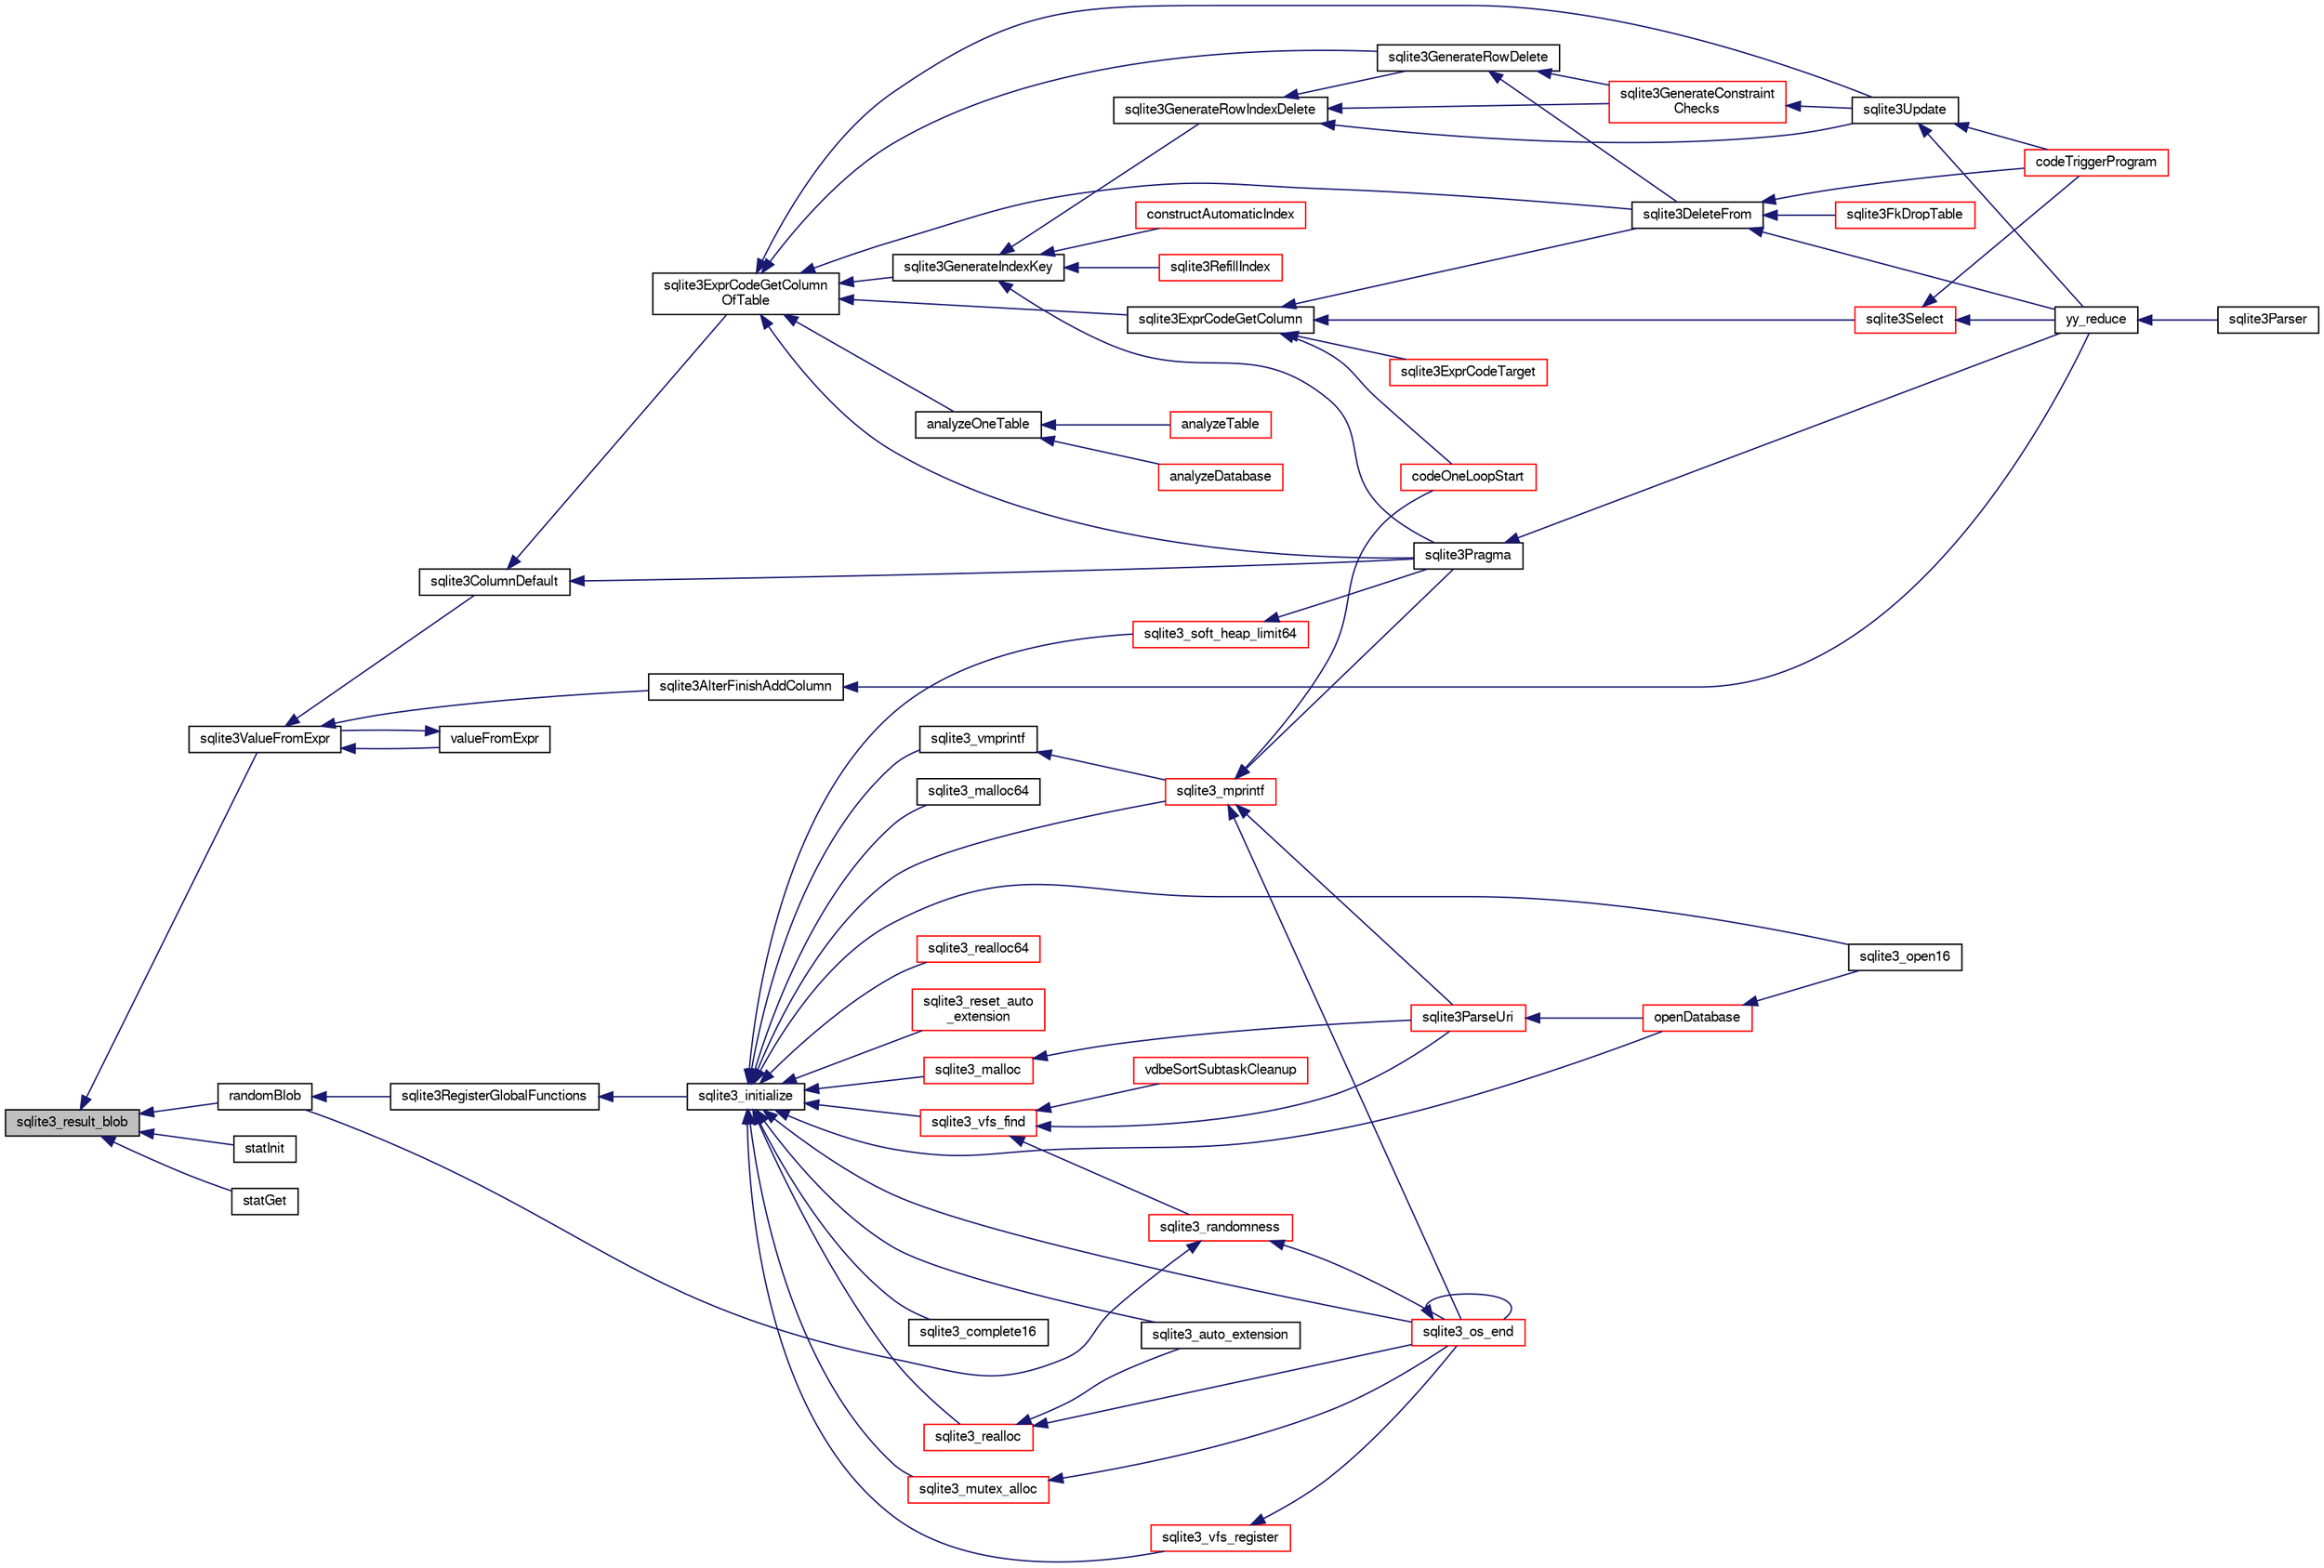 digraph "sqlite3_result_blob"
{
  edge [fontname="FreeSans",fontsize="10",labelfontname="FreeSans",labelfontsize="10"];
  node [fontname="FreeSans",fontsize="10",shape=record];
  rankdir="LR";
  Node64721 [label="sqlite3_result_blob",height=0.2,width=0.4,color="black", fillcolor="grey75", style="filled", fontcolor="black"];
  Node64721 -> Node64722 [dir="back",color="midnightblue",fontsize="10",style="solid",fontname="FreeSans"];
  Node64722 [label="sqlite3ValueFromExpr",height=0.2,width=0.4,color="black", fillcolor="white", style="filled",URL="$sqlite3_8c.html#af103c812684544760641a1cd4d9745df"];
  Node64722 -> Node64723 [dir="back",color="midnightblue",fontsize="10",style="solid",fontname="FreeSans"];
  Node64723 [label="valueFromExpr",height=0.2,width=0.4,color="black", fillcolor="white", style="filled",URL="$sqlite3_8c.html#a08f91b27c0189e8b5bcdea6537466b7c"];
  Node64723 -> Node64722 [dir="back",color="midnightblue",fontsize="10",style="solid",fontname="FreeSans"];
  Node64722 -> Node64724 [dir="back",color="midnightblue",fontsize="10",style="solid",fontname="FreeSans"];
  Node64724 [label="sqlite3AlterFinishAddColumn",height=0.2,width=0.4,color="black", fillcolor="white", style="filled",URL="$sqlite3_8c.html#a392e1e5be904b01216faae16a77c2c31"];
  Node64724 -> Node64725 [dir="back",color="midnightblue",fontsize="10",style="solid",fontname="FreeSans"];
  Node64725 [label="yy_reduce",height=0.2,width=0.4,color="black", fillcolor="white", style="filled",URL="$sqlite3_8c.html#a7c419a9b25711c666a9a2449ef377f14"];
  Node64725 -> Node64726 [dir="back",color="midnightblue",fontsize="10",style="solid",fontname="FreeSans"];
  Node64726 [label="sqlite3Parser",height=0.2,width=0.4,color="black", fillcolor="white", style="filled",URL="$sqlite3_8c.html#a0327d71a5fabe0b6a343d78a2602e72a"];
  Node64722 -> Node64727 [dir="back",color="midnightblue",fontsize="10",style="solid",fontname="FreeSans"];
  Node64727 [label="sqlite3ColumnDefault",height=0.2,width=0.4,color="black", fillcolor="white", style="filled",URL="$sqlite3_8c.html#a59f47949957801afdf53735549eacc7d"];
  Node64727 -> Node64728 [dir="back",color="midnightblue",fontsize="10",style="solid",fontname="FreeSans"];
  Node64728 [label="sqlite3ExprCodeGetColumn\lOfTable",height=0.2,width=0.4,color="black", fillcolor="white", style="filled",URL="$sqlite3_8c.html#aef676ae689397d0e050eb0a360c32315"];
  Node64728 -> Node64729 [dir="back",color="midnightblue",fontsize="10",style="solid",fontname="FreeSans"];
  Node64729 [label="sqlite3ExprCodeGetColumn",height=0.2,width=0.4,color="black", fillcolor="white", style="filled",URL="$sqlite3_8c.html#a053723da492b5bb45cb8df75c733155d"];
  Node64729 -> Node64730 [dir="back",color="midnightblue",fontsize="10",style="solid",fontname="FreeSans"];
  Node64730 [label="sqlite3ExprCodeTarget",height=0.2,width=0.4,color="red", fillcolor="white", style="filled",URL="$sqlite3_8c.html#a4f308397a0a3ed299ed31aaa1ae2a293"];
  Node64729 -> Node64749 [dir="back",color="midnightblue",fontsize="10",style="solid",fontname="FreeSans"];
  Node64749 [label="sqlite3DeleteFrom",height=0.2,width=0.4,color="black", fillcolor="white", style="filled",URL="$sqlite3_8c.html#ab9b4b45349188b49eabb23f94608a091"];
  Node64749 -> Node64750 [dir="back",color="midnightblue",fontsize="10",style="solid",fontname="FreeSans"];
  Node64750 [label="sqlite3FkDropTable",height=0.2,width=0.4,color="red", fillcolor="white", style="filled",URL="$sqlite3_8c.html#a1218c6fc74e89152ceaa4760e82f5ef9"];
  Node64749 -> Node64752 [dir="back",color="midnightblue",fontsize="10",style="solid",fontname="FreeSans"];
  Node64752 [label="codeTriggerProgram",height=0.2,width=0.4,color="red", fillcolor="white", style="filled",URL="$sqlite3_8c.html#a120801f59d9281d201d2ff4b2606836e"];
  Node64749 -> Node64725 [dir="back",color="midnightblue",fontsize="10",style="solid",fontname="FreeSans"];
  Node64729 -> Node64767 [dir="back",color="midnightblue",fontsize="10",style="solid",fontname="FreeSans"];
  Node64767 [label="sqlite3Select",height=0.2,width=0.4,color="red", fillcolor="white", style="filled",URL="$sqlite3_8c.html#a2465ee8c956209ba4b272477b7c21a45"];
  Node64767 -> Node64752 [dir="back",color="midnightblue",fontsize="10",style="solid",fontname="FreeSans"];
  Node64767 -> Node64725 [dir="back",color="midnightblue",fontsize="10",style="solid",fontname="FreeSans"];
  Node64729 -> Node64773 [dir="back",color="midnightblue",fontsize="10",style="solid",fontname="FreeSans"];
  Node64773 [label="codeOneLoopStart",height=0.2,width=0.4,color="red", fillcolor="white", style="filled",URL="$sqlite3_8c.html#aa868875120b151c169cc79139ed6e008"];
  Node64728 -> Node64798 [dir="back",color="midnightblue",fontsize="10",style="solid",fontname="FreeSans"];
  Node64798 [label="analyzeOneTable",height=0.2,width=0.4,color="black", fillcolor="white", style="filled",URL="$sqlite3_8c.html#a31d4182bf855943a5d0526dbb4987803"];
  Node64798 -> Node64799 [dir="back",color="midnightblue",fontsize="10",style="solid",fontname="FreeSans"];
  Node64799 [label="analyzeDatabase",height=0.2,width=0.4,color="red", fillcolor="white", style="filled",URL="$sqlite3_8c.html#a19f2a630f42aaa010d1b47b81f8cea18"];
  Node64798 -> Node64801 [dir="back",color="midnightblue",fontsize="10",style="solid",fontname="FreeSans"];
  Node64801 [label="analyzeTable",height=0.2,width=0.4,color="red", fillcolor="white", style="filled",URL="$sqlite3_8c.html#a85f18bcf2d42d5d6ae3033b0c49144b6"];
  Node64728 -> Node64749 [dir="back",color="midnightblue",fontsize="10",style="solid",fontname="FreeSans"];
  Node64728 -> Node64748 [dir="back",color="midnightblue",fontsize="10",style="solid",fontname="FreeSans"];
  Node64748 [label="sqlite3GenerateRowDelete",height=0.2,width=0.4,color="black", fillcolor="white", style="filled",URL="$sqlite3_8c.html#a2c76cbf3027fc18fdbb8cb4cd96b77d9"];
  Node64748 -> Node64749 [dir="back",color="midnightblue",fontsize="10",style="solid",fontname="FreeSans"];
  Node64748 -> Node64761 [dir="back",color="midnightblue",fontsize="10",style="solid",fontname="FreeSans"];
  Node64761 [label="sqlite3GenerateConstraint\lChecks",height=0.2,width=0.4,color="red", fillcolor="white", style="filled",URL="$sqlite3_8c.html#aef639c1e6a0c0a67ca6e7690ad931bd2"];
  Node64761 -> Node64757 [dir="back",color="midnightblue",fontsize="10",style="solid",fontname="FreeSans"];
  Node64757 [label="sqlite3Update",height=0.2,width=0.4,color="black", fillcolor="white", style="filled",URL="$sqlite3_8c.html#ac5aa67c46e8cc8174566fabe6809fafa"];
  Node64757 -> Node64752 [dir="back",color="midnightblue",fontsize="10",style="solid",fontname="FreeSans"];
  Node64757 -> Node64725 [dir="back",color="midnightblue",fontsize="10",style="solid",fontname="FreeSans"];
  Node64728 -> Node64737 [dir="back",color="midnightblue",fontsize="10",style="solid",fontname="FreeSans"];
  Node64737 [label="sqlite3GenerateIndexKey",height=0.2,width=0.4,color="black", fillcolor="white", style="filled",URL="$sqlite3_8c.html#ab85ac93d5c5e6760f45f07897be7f272"];
  Node64737 -> Node64738 [dir="back",color="midnightblue",fontsize="10",style="solid",fontname="FreeSans"];
  Node64738 [label="sqlite3RefillIndex",height=0.2,width=0.4,color="red", fillcolor="white", style="filled",URL="$sqlite3_8c.html#a17be5b679d9181b961ea9ba4a18d4f80"];
  Node64737 -> Node64747 [dir="back",color="midnightblue",fontsize="10",style="solid",fontname="FreeSans"];
  Node64747 [label="sqlite3GenerateRowIndexDelete",height=0.2,width=0.4,color="black", fillcolor="white", style="filled",URL="$sqlite3_8c.html#a09c23ae08a7c469d62705f067d7a2135"];
  Node64747 -> Node64748 [dir="back",color="midnightblue",fontsize="10",style="solid",fontname="FreeSans"];
  Node64747 -> Node64761 [dir="back",color="midnightblue",fontsize="10",style="solid",fontname="FreeSans"];
  Node64747 -> Node64757 [dir="back",color="midnightblue",fontsize="10",style="solid",fontname="FreeSans"];
  Node64737 -> Node64762 [dir="back",color="midnightblue",fontsize="10",style="solid",fontname="FreeSans"];
  Node64762 [label="sqlite3Pragma",height=0.2,width=0.4,color="black", fillcolor="white", style="filled",URL="$sqlite3_8c.html#a111391370f58f8e6a6eca51fd34d62ed"];
  Node64762 -> Node64725 [dir="back",color="midnightblue",fontsize="10",style="solid",fontname="FreeSans"];
  Node64737 -> Node64763 [dir="back",color="midnightblue",fontsize="10",style="solid",fontname="FreeSans"];
  Node64763 [label="constructAutomaticIndex",height=0.2,width=0.4,color="red", fillcolor="white", style="filled",URL="$sqlite3_8c.html#aad43d38bc718f4c8e8d0dd8f33ed526f"];
  Node64728 -> Node64762 [dir="back",color="midnightblue",fontsize="10",style="solid",fontname="FreeSans"];
  Node64728 -> Node64757 [dir="back",color="midnightblue",fontsize="10",style="solid",fontname="FreeSans"];
  Node64727 -> Node64762 [dir="back",color="midnightblue",fontsize="10",style="solid",fontname="FreeSans"];
  Node64721 -> Node64802 [dir="back",color="midnightblue",fontsize="10",style="solid",fontname="FreeSans"];
  Node64802 [label="statInit",height=0.2,width=0.4,color="black", fillcolor="white", style="filled",URL="$sqlite3_8c.html#aac2f12d5891bace13cabf65d06e962f5"];
  Node64721 -> Node64803 [dir="back",color="midnightblue",fontsize="10",style="solid",fontname="FreeSans"];
  Node64803 [label="statGet",height=0.2,width=0.4,color="black", fillcolor="white", style="filled",URL="$sqlite3_8c.html#a6357fb6fa381df401d3be4ef3a93ec6e"];
  Node64721 -> Node64804 [dir="back",color="midnightblue",fontsize="10",style="solid",fontname="FreeSans"];
  Node64804 [label="randomBlob",height=0.2,width=0.4,color="black", fillcolor="white", style="filled",URL="$sqlite3_8c.html#a2b058708f7f26feb80fce84c3e375d64"];
  Node64804 -> Node64805 [dir="back",color="midnightblue",fontsize="10",style="solid",fontname="FreeSans"];
  Node64805 [label="sqlite3RegisterGlobalFunctions",height=0.2,width=0.4,color="black", fillcolor="white", style="filled",URL="$sqlite3_8c.html#a9f75bd111010f29e1b8d74344473c4ec"];
  Node64805 -> Node64806 [dir="back",color="midnightblue",fontsize="10",style="solid",fontname="FreeSans"];
  Node64806 [label="sqlite3_initialize",height=0.2,width=0.4,color="black", fillcolor="white", style="filled",URL="$sqlite3_8h.html#ab0c0ee2d5d4cf8b28e9572296a8861df"];
  Node64806 -> Node64807 [dir="back",color="midnightblue",fontsize="10",style="solid",fontname="FreeSans"];
  Node64807 [label="sqlite3_vfs_find",height=0.2,width=0.4,color="red", fillcolor="white", style="filled",URL="$sqlite3_8h.html#ac201a26de3dfa1d6deb8069eb8d95627"];
  Node64807 -> Node64808 [dir="back",color="midnightblue",fontsize="10",style="solid",fontname="FreeSans"];
  Node64808 [label="sqlite3_randomness",height=0.2,width=0.4,color="red", fillcolor="white", style="filled",URL="$sqlite3_8h.html#aa452ad88657d4606e137b09c4e9315c7"];
  Node64808 -> Node64813 [dir="back",color="midnightblue",fontsize="10",style="solid",fontname="FreeSans"];
  Node64813 [label="sqlite3_os_end",height=0.2,width=0.4,color="red", fillcolor="white", style="filled",URL="$sqlite3_8h.html#a2288c95881ecca13d994e42b6a958906"];
  Node64813 -> Node64813 [dir="back",color="midnightblue",fontsize="10",style="solid",fontname="FreeSans"];
  Node64808 -> Node64804 [dir="back",color="midnightblue",fontsize="10",style="solid",fontname="FreeSans"];
  Node64807 -> Node65136 [dir="back",color="midnightblue",fontsize="10",style="solid",fontname="FreeSans"];
  Node65136 [label="vdbeSortSubtaskCleanup",height=0.2,width=0.4,color="red", fillcolor="white", style="filled",URL="$sqlite3_8c.html#abc8ce4c3ef58cc10f5b27642aab32b30"];
  Node64807 -> Node65139 [dir="back",color="midnightblue",fontsize="10",style="solid",fontname="FreeSans"];
  Node65139 [label="sqlite3ParseUri",height=0.2,width=0.4,color="red", fillcolor="white", style="filled",URL="$sqlite3_8c.html#aaa912f29a67460d8b2186c97056e8767"];
  Node65139 -> Node64983 [dir="back",color="midnightblue",fontsize="10",style="solid",fontname="FreeSans"];
  Node64983 [label="openDatabase",height=0.2,width=0.4,color="red", fillcolor="white", style="filled",URL="$sqlite3_8c.html#a6a9c3bc3a64234e863413f41db473758"];
  Node64983 -> Node64986 [dir="back",color="midnightblue",fontsize="10",style="solid",fontname="FreeSans"];
  Node64986 [label="sqlite3_open16",height=0.2,width=0.4,color="black", fillcolor="white", style="filled",URL="$sqlite3_8h.html#adbc401bb96713f32e553db32f6f3ca33"];
  Node64806 -> Node65141 [dir="back",color="midnightblue",fontsize="10",style="solid",fontname="FreeSans"];
  Node65141 [label="sqlite3_vfs_register",height=0.2,width=0.4,color="red", fillcolor="white", style="filled",URL="$sqlite3_8h.html#a7184b289ccd4c4c7200589137d88c4ae"];
  Node65141 -> Node64813 [dir="back",color="midnightblue",fontsize="10",style="solid",fontname="FreeSans"];
  Node64806 -> Node65144 [dir="back",color="midnightblue",fontsize="10",style="solid",fontname="FreeSans"];
  Node65144 [label="sqlite3_mutex_alloc",height=0.2,width=0.4,color="red", fillcolor="white", style="filled",URL="$sqlite3_8h.html#aa3f89418cd18e99596435c958b29b650"];
  Node65144 -> Node64813 [dir="back",color="midnightblue",fontsize="10",style="solid",fontname="FreeSans"];
  Node64806 -> Node65211 [dir="back",color="midnightblue",fontsize="10",style="solid",fontname="FreeSans"];
  Node65211 [label="sqlite3_soft_heap_limit64",height=0.2,width=0.4,color="red", fillcolor="white", style="filled",URL="$sqlite3_8h.html#ab37b3a4d1652e3acb2c43d1252e6b852"];
  Node65211 -> Node64762 [dir="back",color="midnightblue",fontsize="10",style="solid",fontname="FreeSans"];
  Node64806 -> Node65213 [dir="back",color="midnightblue",fontsize="10",style="solid",fontname="FreeSans"];
  Node65213 [label="sqlite3_malloc",height=0.2,width=0.4,color="red", fillcolor="white", style="filled",URL="$sqlite3_8h.html#a510e31845345737f17d86ce0b2328356"];
  Node65213 -> Node65139 [dir="back",color="midnightblue",fontsize="10",style="solid",fontname="FreeSans"];
  Node64806 -> Node65480 [dir="back",color="midnightblue",fontsize="10",style="solid",fontname="FreeSans"];
  Node65480 [label="sqlite3_malloc64",height=0.2,width=0.4,color="black", fillcolor="white", style="filled",URL="$sqlite3_8h.html#a12b7ee85e539ea28c130c5c75b96a82a"];
  Node64806 -> Node65481 [dir="back",color="midnightblue",fontsize="10",style="solid",fontname="FreeSans"];
  Node65481 [label="sqlite3_realloc",height=0.2,width=0.4,color="red", fillcolor="white", style="filled",URL="$sqlite3_8h.html#a627f0eeface58024ef47403d8cc76b35"];
  Node65481 -> Node64813 [dir="back",color="midnightblue",fontsize="10",style="solid",fontname="FreeSans"];
  Node65481 -> Node65497 [dir="back",color="midnightblue",fontsize="10",style="solid",fontname="FreeSans"];
  Node65497 [label="sqlite3_auto_extension",height=0.2,width=0.4,color="black", fillcolor="white", style="filled",URL="$sqlite3_8h.html#a85a95b45e94f6bcd52aa39b6acdb36d7"];
  Node64806 -> Node65499 [dir="back",color="midnightblue",fontsize="10",style="solid",fontname="FreeSans"];
  Node65499 [label="sqlite3_realloc64",height=0.2,width=0.4,color="red", fillcolor="white", style="filled",URL="$sqlite3_8h.html#afe88c85e9f864a3fd92941cad197245d"];
  Node64806 -> Node65288 [dir="back",color="midnightblue",fontsize="10",style="solid",fontname="FreeSans"];
  Node65288 [label="sqlite3_vmprintf",height=0.2,width=0.4,color="black", fillcolor="white", style="filled",URL="$sqlite3_8h.html#ac240de67ddf003828f16a6d9dd3fa3ca"];
  Node65288 -> Node65289 [dir="back",color="midnightblue",fontsize="10",style="solid",fontname="FreeSans"];
  Node65289 [label="sqlite3_mprintf",height=0.2,width=0.4,color="red", fillcolor="white", style="filled",URL="$sqlite3_8h.html#a9533933e57f7ccbb48c32041ce3a8862"];
  Node65289 -> Node64813 [dir="back",color="midnightblue",fontsize="10",style="solid",fontname="FreeSans"];
  Node65289 -> Node64762 [dir="back",color="midnightblue",fontsize="10",style="solid",fontname="FreeSans"];
  Node65289 -> Node64773 [dir="back",color="midnightblue",fontsize="10",style="solid",fontname="FreeSans"];
  Node65289 -> Node65139 [dir="back",color="midnightblue",fontsize="10",style="solid",fontname="FreeSans"];
  Node64806 -> Node65289 [dir="back",color="midnightblue",fontsize="10",style="solid",fontname="FreeSans"];
  Node64806 -> Node64813 [dir="back",color="midnightblue",fontsize="10",style="solid",fontname="FreeSans"];
  Node64806 -> Node65497 [dir="back",color="midnightblue",fontsize="10",style="solid",fontname="FreeSans"];
  Node64806 -> Node65597 [dir="back",color="midnightblue",fontsize="10",style="solid",fontname="FreeSans"];
  Node65597 [label="sqlite3_reset_auto\l_extension",height=0.2,width=0.4,color="red", fillcolor="white", style="filled",URL="$sqlite3_8h.html#ac33f4064ae6690cada7bdc89e8153ffc"];
  Node64806 -> Node65464 [dir="back",color="midnightblue",fontsize="10",style="solid",fontname="FreeSans"];
  Node65464 [label="sqlite3_complete16",height=0.2,width=0.4,color="black", fillcolor="white", style="filled",URL="$sqlite3_8h.html#a3260341c2ef82787acca48414a1d03a1"];
  Node64806 -> Node64983 [dir="back",color="midnightblue",fontsize="10",style="solid",fontname="FreeSans"];
  Node64806 -> Node64986 [dir="back",color="midnightblue",fontsize="10",style="solid",fontname="FreeSans"];
}
